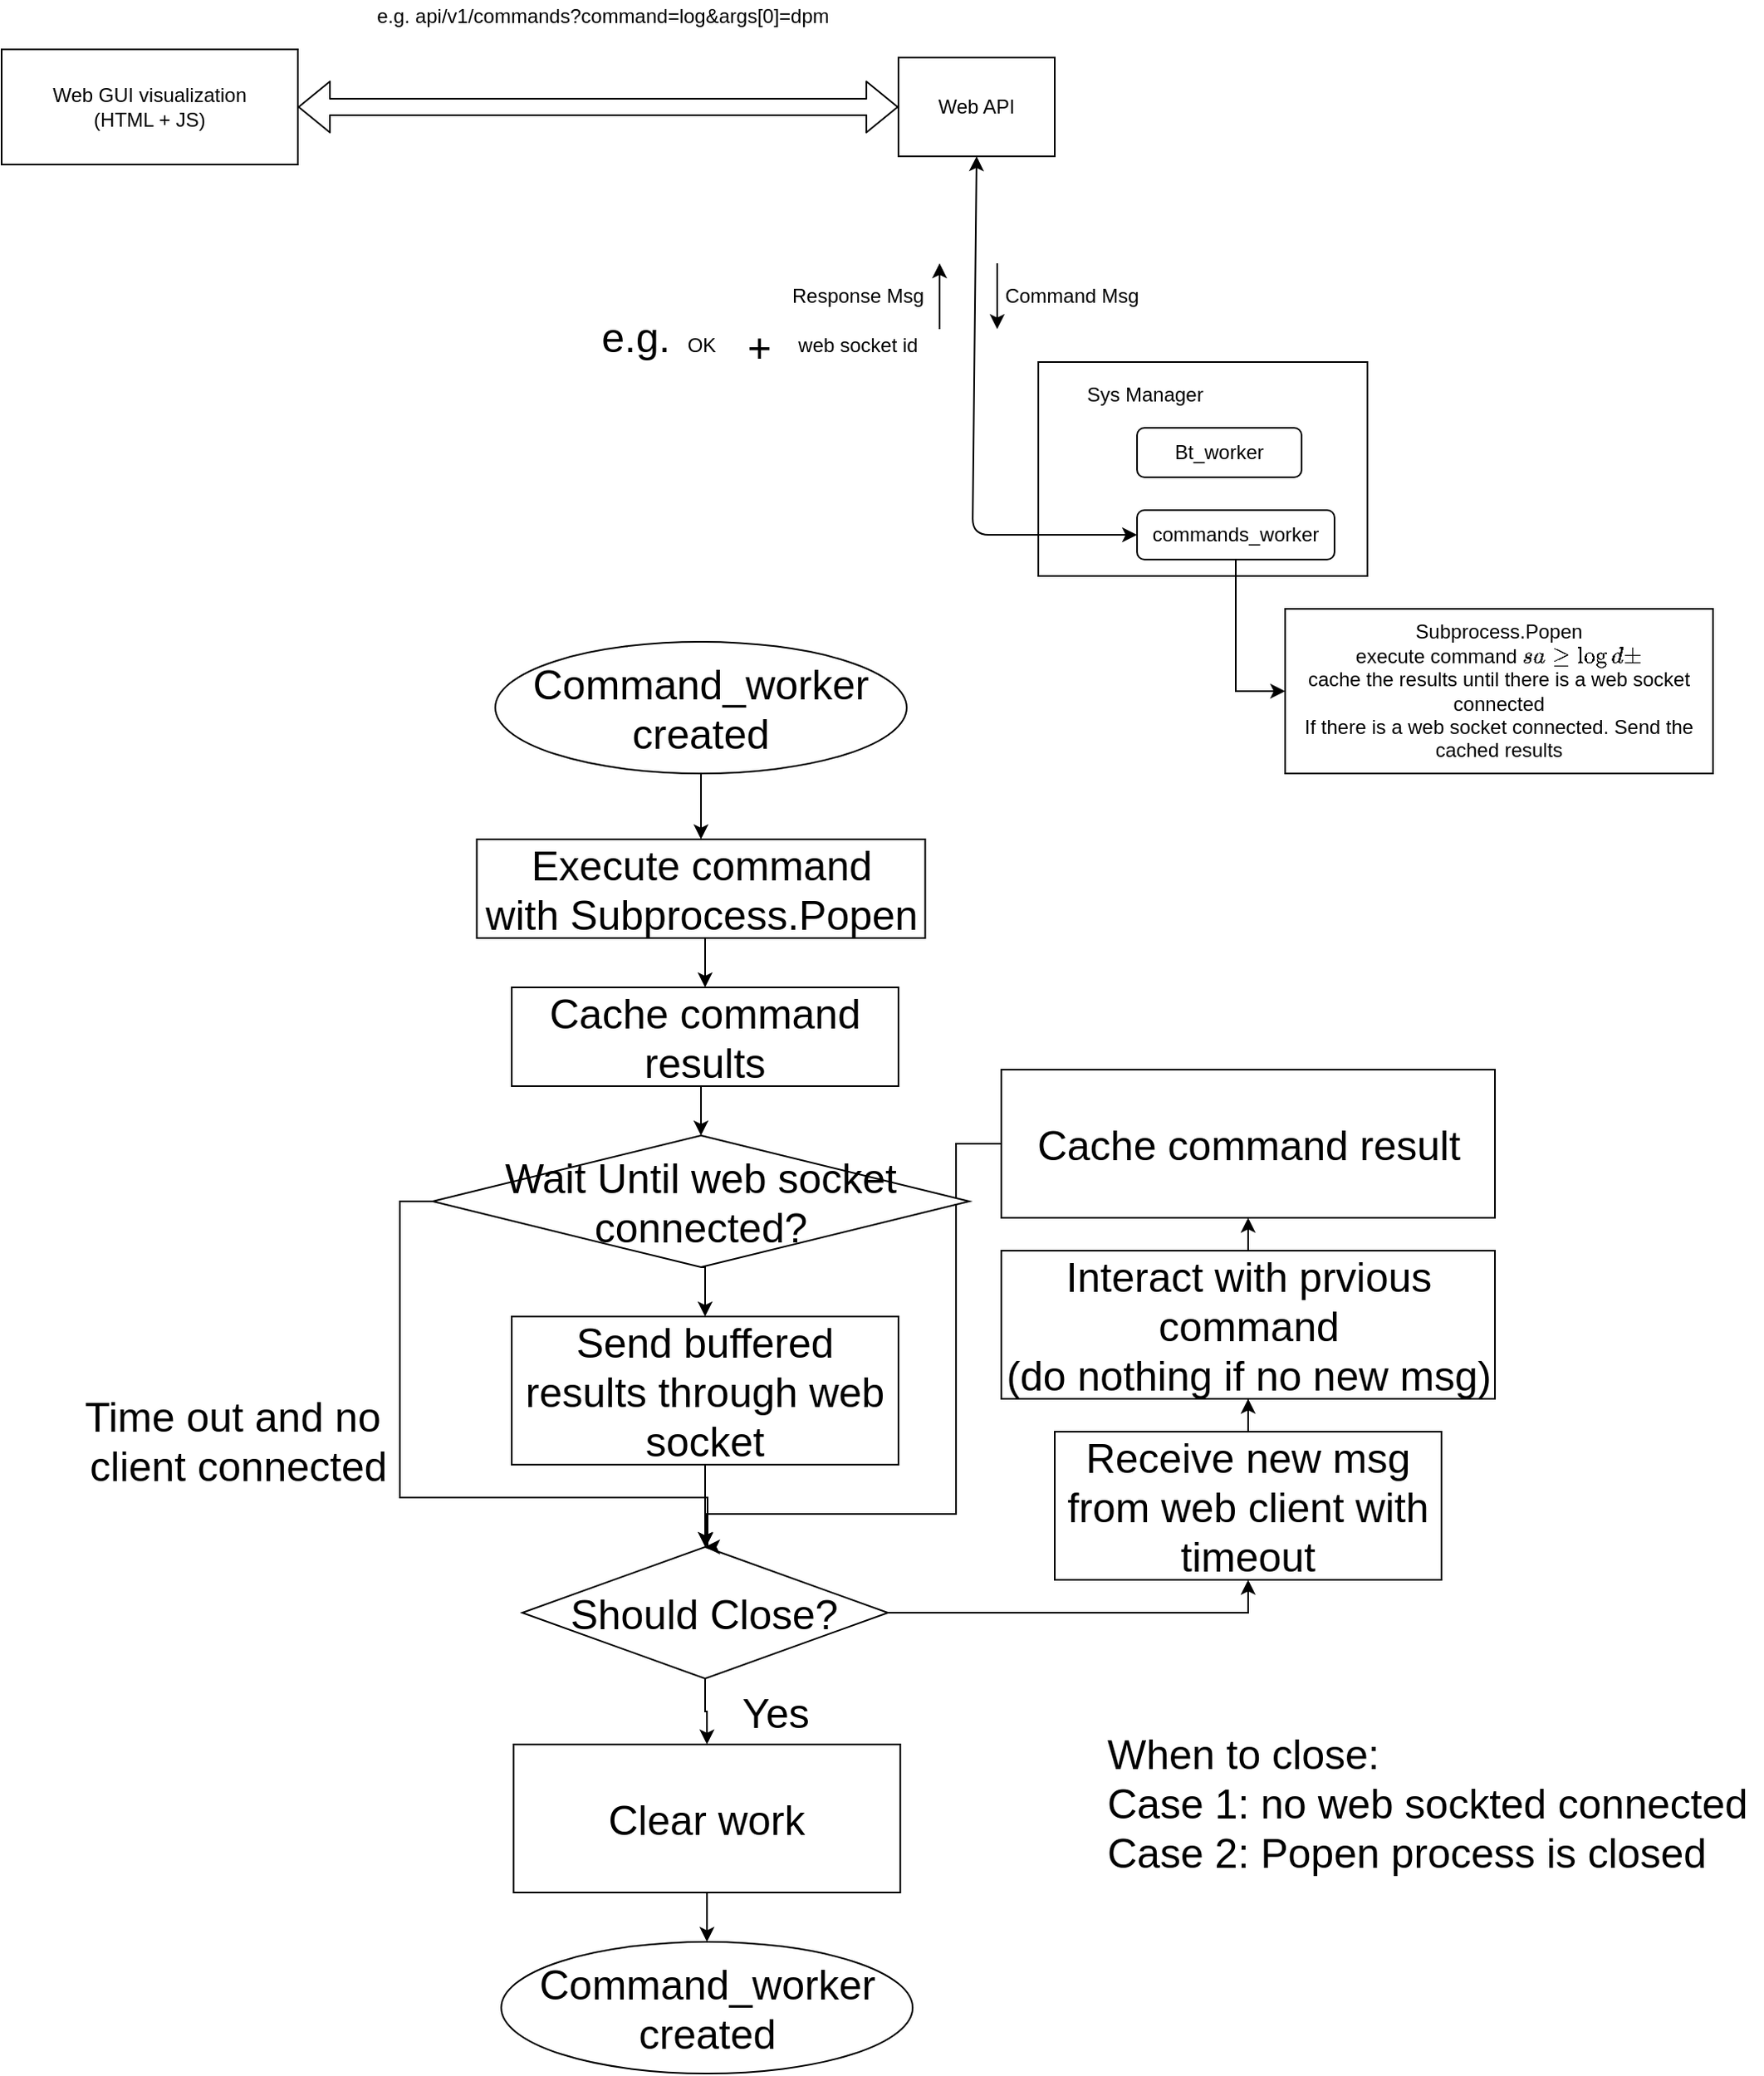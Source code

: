 <mxfile version="14.4.2" type="github">
  <diagram id="ZYOT2A9pMRVEgB5S3qTo" name="Page-1">
    <mxGraphModel dx="1903" dy="621" grid="1" gridSize="10" guides="1" tooltips="1" connect="1" arrows="1" fold="1" page="1" pageScale="1" pageWidth="850" pageHeight="1100" math="0" shadow="0">
      <root>
        <mxCell id="0" />
        <mxCell id="1" parent="0" />
        <mxCell id="k_Km968nEYDGOmCtCJIA-1" value="Web GUI visualization&lt;br&gt;(HTML + JS)" style="rounded=0;whiteSpace=wrap;html=1;" vertex="1" parent="1">
          <mxGeometry x="-180" y="290" width="180" height="70" as="geometry" />
        </mxCell>
        <mxCell id="k_Km968nEYDGOmCtCJIA-2" value="Web API" style="rounded=0;whiteSpace=wrap;html=1;" vertex="1" parent="1">
          <mxGeometry x="365" y="295" width="95" height="60" as="geometry" />
        </mxCell>
        <mxCell id="k_Km968nEYDGOmCtCJIA-3" value="" style="rounded=0;whiteSpace=wrap;html=1;" vertex="1" parent="1">
          <mxGeometry x="450" y="480" width="200" height="130" as="geometry" />
        </mxCell>
        <mxCell id="k_Km968nEYDGOmCtCJIA-4" value="Bt_worker" style="rounded=1;whiteSpace=wrap;html=1;" vertex="1" parent="1">
          <mxGeometry x="510" y="520" width="100" height="30" as="geometry" />
        </mxCell>
        <mxCell id="k_Km968nEYDGOmCtCJIA-5" value="Sys Manager" style="text;html=1;strokeColor=none;fillColor=none;align=center;verticalAlign=middle;whiteSpace=wrap;rounded=0;" vertex="1" parent="1">
          <mxGeometry x="470" y="490" width="90" height="20" as="geometry" />
        </mxCell>
        <mxCell id="k_Km968nEYDGOmCtCJIA-15" style="edgeStyle=orthogonalEdgeStyle;rounded=0;orthogonalLoop=1;jettySize=auto;html=1;exitX=0.5;exitY=1;exitDx=0;exitDy=0;entryX=0;entryY=0.5;entryDx=0;entryDy=0;" edge="1" parent="1" source="k_Km968nEYDGOmCtCJIA-7" target="k_Km968nEYDGOmCtCJIA-11">
          <mxGeometry relative="1" as="geometry" />
        </mxCell>
        <mxCell id="k_Km968nEYDGOmCtCJIA-7" value="commands_worker" style="rounded=1;whiteSpace=wrap;html=1;" vertex="1" parent="1">
          <mxGeometry x="510" y="570" width="120" height="30" as="geometry" />
        </mxCell>
        <mxCell id="k_Km968nEYDGOmCtCJIA-8" value="" style="shape=flexArrow;endArrow=classic;startArrow=classic;html=1;exitX=1;exitY=0.5;exitDx=0;exitDy=0;entryX=0;entryY=0.5;entryDx=0;entryDy=0;" edge="1" parent="1" source="k_Km968nEYDGOmCtCJIA-1" target="k_Km968nEYDGOmCtCJIA-2">
          <mxGeometry width="50" height="50" relative="1" as="geometry">
            <mxPoint x="400" y="490" as="sourcePoint" />
            <mxPoint x="450" y="440" as="targetPoint" />
          </mxGeometry>
        </mxCell>
        <mxCell id="k_Km968nEYDGOmCtCJIA-9" value="" style="endArrow=classic;startArrow=classic;html=1;entryX=0.5;entryY=1;entryDx=0;entryDy=0;exitX=0;exitY=0.5;exitDx=0;exitDy=0;" edge="1" parent="1" source="k_Km968nEYDGOmCtCJIA-7" target="k_Km968nEYDGOmCtCJIA-2">
          <mxGeometry width="50" height="50" relative="1" as="geometry">
            <mxPoint x="400" y="490" as="sourcePoint" />
            <mxPoint x="450" y="440" as="targetPoint" />
            <Array as="points">
              <mxPoint x="410" y="585" />
            </Array>
          </mxGeometry>
        </mxCell>
        <mxCell id="k_Km968nEYDGOmCtCJIA-10" value="e.g. api/v1/commands?command=log&amp;amp;args[0]=dpm" style="text;html=1;strokeColor=none;fillColor=none;align=center;verticalAlign=middle;whiteSpace=wrap;rounded=0;" vertex="1" parent="1">
          <mxGeometry x="30" y="260" width="311" height="20" as="geometry" />
        </mxCell>
        <mxCell id="k_Km968nEYDGOmCtCJIA-11" value="Subprocess.Popen&lt;br&gt;execute command ` sage log dpm`&lt;br&gt;cache the results until there is a web socket connected&lt;br&gt;If there is a web socket connected. Send the cached results&lt;br&gt;" style="rounded=0;whiteSpace=wrap;html=1;" vertex="1" parent="1">
          <mxGeometry x="600" y="630" width="260" height="100" as="geometry" />
        </mxCell>
        <mxCell id="k_Km968nEYDGOmCtCJIA-14" value="OK&lt;br&gt;" style="text;html=1;align=center;verticalAlign=middle;resizable=0;points=[];autosize=1;" vertex="1" parent="1">
          <mxGeometry x="230" y="460" width="30" height="20" as="geometry" />
        </mxCell>
        <mxCell id="k_Km968nEYDGOmCtCJIA-16" value="Command Msg" style="text;html=1;align=center;verticalAlign=middle;resizable=0;points=[];autosize=1;" vertex="1" parent="1">
          <mxGeometry x="420" y="430" width="100" height="20" as="geometry" />
        </mxCell>
        <mxCell id="k_Km968nEYDGOmCtCJIA-19" value="" style="endArrow=classic;html=1;" edge="1" parent="1">
          <mxGeometry width="50" height="50" relative="1" as="geometry">
            <mxPoint x="425" y="420" as="sourcePoint" />
            <mxPoint x="425" y="460" as="targetPoint" />
          </mxGeometry>
        </mxCell>
        <mxCell id="k_Km968nEYDGOmCtCJIA-20" value="" style="endArrow=classic;html=1;" edge="1" parent="1">
          <mxGeometry width="50" height="50" relative="1" as="geometry">
            <mxPoint x="390" y="460" as="sourcePoint" />
            <mxPoint x="390" y="420" as="targetPoint" />
          </mxGeometry>
        </mxCell>
        <mxCell id="k_Km968nEYDGOmCtCJIA-21" value="Response Msg" style="text;html=1;align=center;verticalAlign=middle;resizable=0;points=[];autosize=1;" vertex="1" parent="1">
          <mxGeometry x="290" y="430" width="100" height="20" as="geometry" />
        </mxCell>
        <mxCell id="k_Km968nEYDGOmCtCJIA-22" value="+" style="text;html=1;align=center;verticalAlign=middle;resizable=0;points=[];autosize=1;fontSize=25;" vertex="1" parent="1">
          <mxGeometry x="265" y="450" width="30" height="40" as="geometry" />
        </mxCell>
        <mxCell id="k_Km968nEYDGOmCtCJIA-23" value="web socket id" style="text;html=1;align=center;verticalAlign=middle;resizable=0;points=[];autosize=1;" vertex="1" parent="1">
          <mxGeometry x="295" y="460" width="90" height="20" as="geometry" />
        </mxCell>
        <mxCell id="k_Km968nEYDGOmCtCJIA-27" style="edgeStyle=orthogonalEdgeStyle;rounded=0;orthogonalLoop=1;jettySize=auto;html=1;exitX=0.5;exitY=1;exitDx=0;exitDy=0;entryX=0.5;entryY=0;entryDx=0;entryDy=0;fontSize=25;" edge="1" parent="1" source="k_Km968nEYDGOmCtCJIA-25" target="k_Km968nEYDGOmCtCJIA-26">
          <mxGeometry relative="1" as="geometry" />
        </mxCell>
        <mxCell id="k_Km968nEYDGOmCtCJIA-25" value="Command_worker&lt;br&gt;created" style="ellipse;whiteSpace=wrap;html=1;fontSize=25;" vertex="1" parent="1">
          <mxGeometry x="120" y="650" width="250" height="80" as="geometry" />
        </mxCell>
        <mxCell id="k_Km968nEYDGOmCtCJIA-47" style="edgeStyle=orthogonalEdgeStyle;rounded=0;orthogonalLoop=1;jettySize=auto;html=1;exitX=0.5;exitY=1;exitDx=0;exitDy=0;entryX=0.5;entryY=0;entryDx=0;entryDy=0;fontSize=25;" edge="1" parent="1" source="k_Km968nEYDGOmCtCJIA-26" target="k_Km968nEYDGOmCtCJIA-30">
          <mxGeometry relative="1" as="geometry" />
        </mxCell>
        <mxCell id="k_Km968nEYDGOmCtCJIA-26" value="Execute command&lt;br&gt;with Subprocess.Popen" style="rounded=0;whiteSpace=wrap;html=1;fontSize=25;" vertex="1" parent="1">
          <mxGeometry x="108.75" y="770" width="272.5" height="60" as="geometry" />
        </mxCell>
        <mxCell id="k_Km968nEYDGOmCtCJIA-29" value="e.g." style="text;html=1;align=center;verticalAlign=middle;resizable=0;points=[];autosize=1;fontSize=25;" vertex="1" parent="1">
          <mxGeometry x="175" y="444" width="60" height="40" as="geometry" />
        </mxCell>
        <mxCell id="k_Km968nEYDGOmCtCJIA-48" style="edgeStyle=orthogonalEdgeStyle;rounded=0;orthogonalLoop=1;jettySize=auto;html=1;exitX=0.5;exitY=1;exitDx=0;exitDy=0;entryX=0.5;entryY=0;entryDx=0;entryDy=0;fontSize=25;" edge="1" parent="1" source="k_Km968nEYDGOmCtCJIA-30" target="k_Km968nEYDGOmCtCJIA-53">
          <mxGeometry relative="1" as="geometry">
            <mxPoint x="247.5" y="960" as="targetPoint" />
          </mxGeometry>
        </mxCell>
        <mxCell id="k_Km968nEYDGOmCtCJIA-30" value="Cache command results" style="rounded=0;whiteSpace=wrap;html=1;fontSize=25;" vertex="1" parent="1">
          <mxGeometry x="130" y="860" width="235" height="60" as="geometry" />
        </mxCell>
        <mxCell id="k_Km968nEYDGOmCtCJIA-49" style="edgeStyle=orthogonalEdgeStyle;rounded=0;orthogonalLoop=1;jettySize=auto;html=1;exitX=0.5;exitY=1;exitDx=0;exitDy=0;entryX=0.5;entryY=0;entryDx=0;entryDy=0;fontSize=25;" edge="1" parent="1" source="k_Km968nEYDGOmCtCJIA-53" target="k_Km968nEYDGOmCtCJIA-33">
          <mxGeometry relative="1" as="geometry">
            <mxPoint x="247.5" y="1020" as="sourcePoint" />
          </mxGeometry>
        </mxCell>
        <mxCell id="k_Km968nEYDGOmCtCJIA-50" style="edgeStyle=orthogonalEdgeStyle;rounded=0;orthogonalLoop=1;jettySize=auto;html=1;exitX=0.5;exitY=1;exitDx=0;exitDy=0;fontSize=25;" edge="1" parent="1" source="k_Km968nEYDGOmCtCJIA-33" target="k_Km968nEYDGOmCtCJIA-34">
          <mxGeometry relative="1" as="geometry" />
        </mxCell>
        <mxCell id="k_Km968nEYDGOmCtCJIA-33" value="Send buffered results through web socket" style="rounded=0;whiteSpace=wrap;html=1;fontSize=25;" vertex="1" parent="1">
          <mxGeometry x="130" y="1060" width="235" height="90" as="geometry" />
        </mxCell>
        <mxCell id="k_Km968nEYDGOmCtCJIA-37" style="edgeStyle=orthogonalEdgeStyle;rounded=0;orthogonalLoop=1;jettySize=auto;html=1;exitX=0.5;exitY=1;exitDx=0;exitDy=0;entryX=0.5;entryY=0;entryDx=0;entryDy=0;fontSize=25;" edge="1" parent="1" source="k_Km968nEYDGOmCtCJIA-34" target="k_Km968nEYDGOmCtCJIA-36">
          <mxGeometry relative="1" as="geometry" />
        </mxCell>
        <mxCell id="k_Km968nEYDGOmCtCJIA-41" style="edgeStyle=orthogonalEdgeStyle;rounded=0;orthogonalLoop=1;jettySize=auto;html=1;exitX=1;exitY=0.5;exitDx=0;exitDy=0;entryX=0.5;entryY=1;entryDx=0;entryDy=0;fontSize=25;" edge="1" parent="1" source="k_Km968nEYDGOmCtCJIA-34" target="k_Km968nEYDGOmCtCJIA-40">
          <mxGeometry relative="1" as="geometry" />
        </mxCell>
        <mxCell id="k_Km968nEYDGOmCtCJIA-34" value="Should Close?" style="rhombus;whiteSpace=wrap;html=1;fontSize=25;" vertex="1" parent="1">
          <mxGeometry x="136.38" y="1200" width="222.25" height="80" as="geometry" />
        </mxCell>
        <mxCell id="k_Km968nEYDGOmCtCJIA-35" value="Command_worker&lt;br&gt;created" style="ellipse;whiteSpace=wrap;html=1;fontSize=25;" vertex="1" parent="1">
          <mxGeometry x="123.63" y="1440" width="250" height="80" as="geometry" />
        </mxCell>
        <mxCell id="k_Km968nEYDGOmCtCJIA-38" style="edgeStyle=orthogonalEdgeStyle;rounded=0;orthogonalLoop=1;jettySize=auto;html=1;exitX=0.5;exitY=1;exitDx=0;exitDy=0;entryX=0.5;entryY=0;entryDx=0;entryDy=0;fontSize=25;" edge="1" parent="1" source="k_Km968nEYDGOmCtCJIA-36" target="k_Km968nEYDGOmCtCJIA-35">
          <mxGeometry relative="1" as="geometry" />
        </mxCell>
        <mxCell id="k_Km968nEYDGOmCtCJIA-36" value="Clear work" style="rounded=0;whiteSpace=wrap;html=1;fontSize=25;" vertex="1" parent="1">
          <mxGeometry x="131.13" y="1320" width="235" height="90" as="geometry" />
        </mxCell>
        <mxCell id="k_Km968nEYDGOmCtCJIA-39" value="Yes" style="text;html=1;align=center;verticalAlign=middle;resizable=0;points=[];autosize=1;fontSize=25;" vertex="1" parent="1">
          <mxGeometry x="260" y="1280" width="60" height="40" as="geometry" />
        </mxCell>
        <mxCell id="k_Km968nEYDGOmCtCJIA-43" style="edgeStyle=orthogonalEdgeStyle;rounded=0;orthogonalLoop=1;jettySize=auto;html=1;exitX=0.5;exitY=0;exitDx=0;exitDy=0;fontSize=25;" edge="1" parent="1" source="k_Km968nEYDGOmCtCJIA-40" target="k_Km968nEYDGOmCtCJIA-42">
          <mxGeometry relative="1" as="geometry" />
        </mxCell>
        <mxCell id="k_Km968nEYDGOmCtCJIA-40" value="Receive new msg from web client with timeout" style="rounded=0;whiteSpace=wrap;html=1;fontSize=25;" vertex="1" parent="1">
          <mxGeometry x="460" y="1130" width="235" height="90" as="geometry" />
        </mxCell>
        <mxCell id="k_Km968nEYDGOmCtCJIA-45" style="edgeStyle=orthogonalEdgeStyle;rounded=0;orthogonalLoop=1;jettySize=auto;html=1;exitX=0.5;exitY=0;exitDx=0;exitDy=0;entryX=0.5;entryY=1;entryDx=0;entryDy=0;fontSize=25;" edge="1" parent="1" source="k_Km968nEYDGOmCtCJIA-42" target="k_Km968nEYDGOmCtCJIA-44">
          <mxGeometry relative="1" as="geometry" />
        </mxCell>
        <mxCell id="k_Km968nEYDGOmCtCJIA-42" value="Interact with prvious command&lt;br&gt;(do nothing if no new msg)" style="rounded=0;whiteSpace=wrap;html=1;fontSize=25;" vertex="1" parent="1">
          <mxGeometry x="427.5" y="1020" width="300" height="90" as="geometry" />
        </mxCell>
        <mxCell id="k_Km968nEYDGOmCtCJIA-51" style="edgeStyle=orthogonalEdgeStyle;rounded=0;orthogonalLoop=1;jettySize=auto;html=1;exitX=0;exitY=0.5;exitDx=0;exitDy=0;fontSize=25;" edge="1" parent="1" source="k_Km968nEYDGOmCtCJIA-44" target="k_Km968nEYDGOmCtCJIA-34">
          <mxGeometry relative="1" as="geometry">
            <Array as="points">
              <mxPoint x="400" y="955" />
              <mxPoint x="400" y="1180" />
              <mxPoint x="248" y="1180" />
            </Array>
          </mxGeometry>
        </mxCell>
        <mxCell id="k_Km968nEYDGOmCtCJIA-44" value="Cache command result" style="rounded=0;whiteSpace=wrap;html=1;fontSize=25;" vertex="1" parent="1">
          <mxGeometry x="427.5" y="910" width="300" height="90" as="geometry" />
        </mxCell>
        <mxCell id="k_Km968nEYDGOmCtCJIA-52" value="When to close:&lt;br&gt;&lt;div&gt;&lt;span&gt;Case 1: no web sockted connected&lt;/span&gt;&lt;/div&gt;&lt;div&gt;&lt;span&gt;Case 2: Popen process is closed&lt;/span&gt;&lt;span&gt;&amp;nbsp;&lt;/span&gt;&lt;/div&gt;" style="text;html=1;align=left;verticalAlign=middle;resizable=0;points=[];autosize=1;fontSize=25;" vertex="1" parent="1">
          <mxGeometry x="490" y="1305" width="400" height="100" as="geometry" />
        </mxCell>
        <mxCell id="k_Km968nEYDGOmCtCJIA-54" style="edgeStyle=orthogonalEdgeStyle;rounded=0;orthogonalLoop=1;jettySize=auto;html=1;exitX=0;exitY=0.5;exitDx=0;exitDy=0;entryX=0.5;entryY=0;entryDx=0;entryDy=0;fontSize=25;" edge="1" parent="1" source="k_Km968nEYDGOmCtCJIA-53" target="k_Km968nEYDGOmCtCJIA-34">
          <mxGeometry relative="1" as="geometry">
            <Array as="points">
              <mxPoint x="62" y="990" />
              <mxPoint x="62" y="1170" />
              <mxPoint x="249" y="1170" />
              <mxPoint x="249" y="1200" />
            </Array>
          </mxGeometry>
        </mxCell>
        <mxCell id="k_Km968nEYDGOmCtCJIA-53" value="Wait Until web socket connected?" style="rhombus;whiteSpace=wrap;html=1;fontSize=25;" vertex="1" parent="1">
          <mxGeometry x="81.93" y="950" width="326.13" height="80" as="geometry" />
        </mxCell>
        <mxCell id="k_Km968nEYDGOmCtCJIA-55" value="Time out and no&lt;br&gt;&amp;nbsp;client connected" style="text;html=1;align=center;verticalAlign=middle;resizable=0;points=[];autosize=1;fontSize=25;" vertex="1" parent="1">
          <mxGeometry x="-140" y="1100" width="200" height="70" as="geometry" />
        </mxCell>
      </root>
    </mxGraphModel>
  </diagram>
</mxfile>

